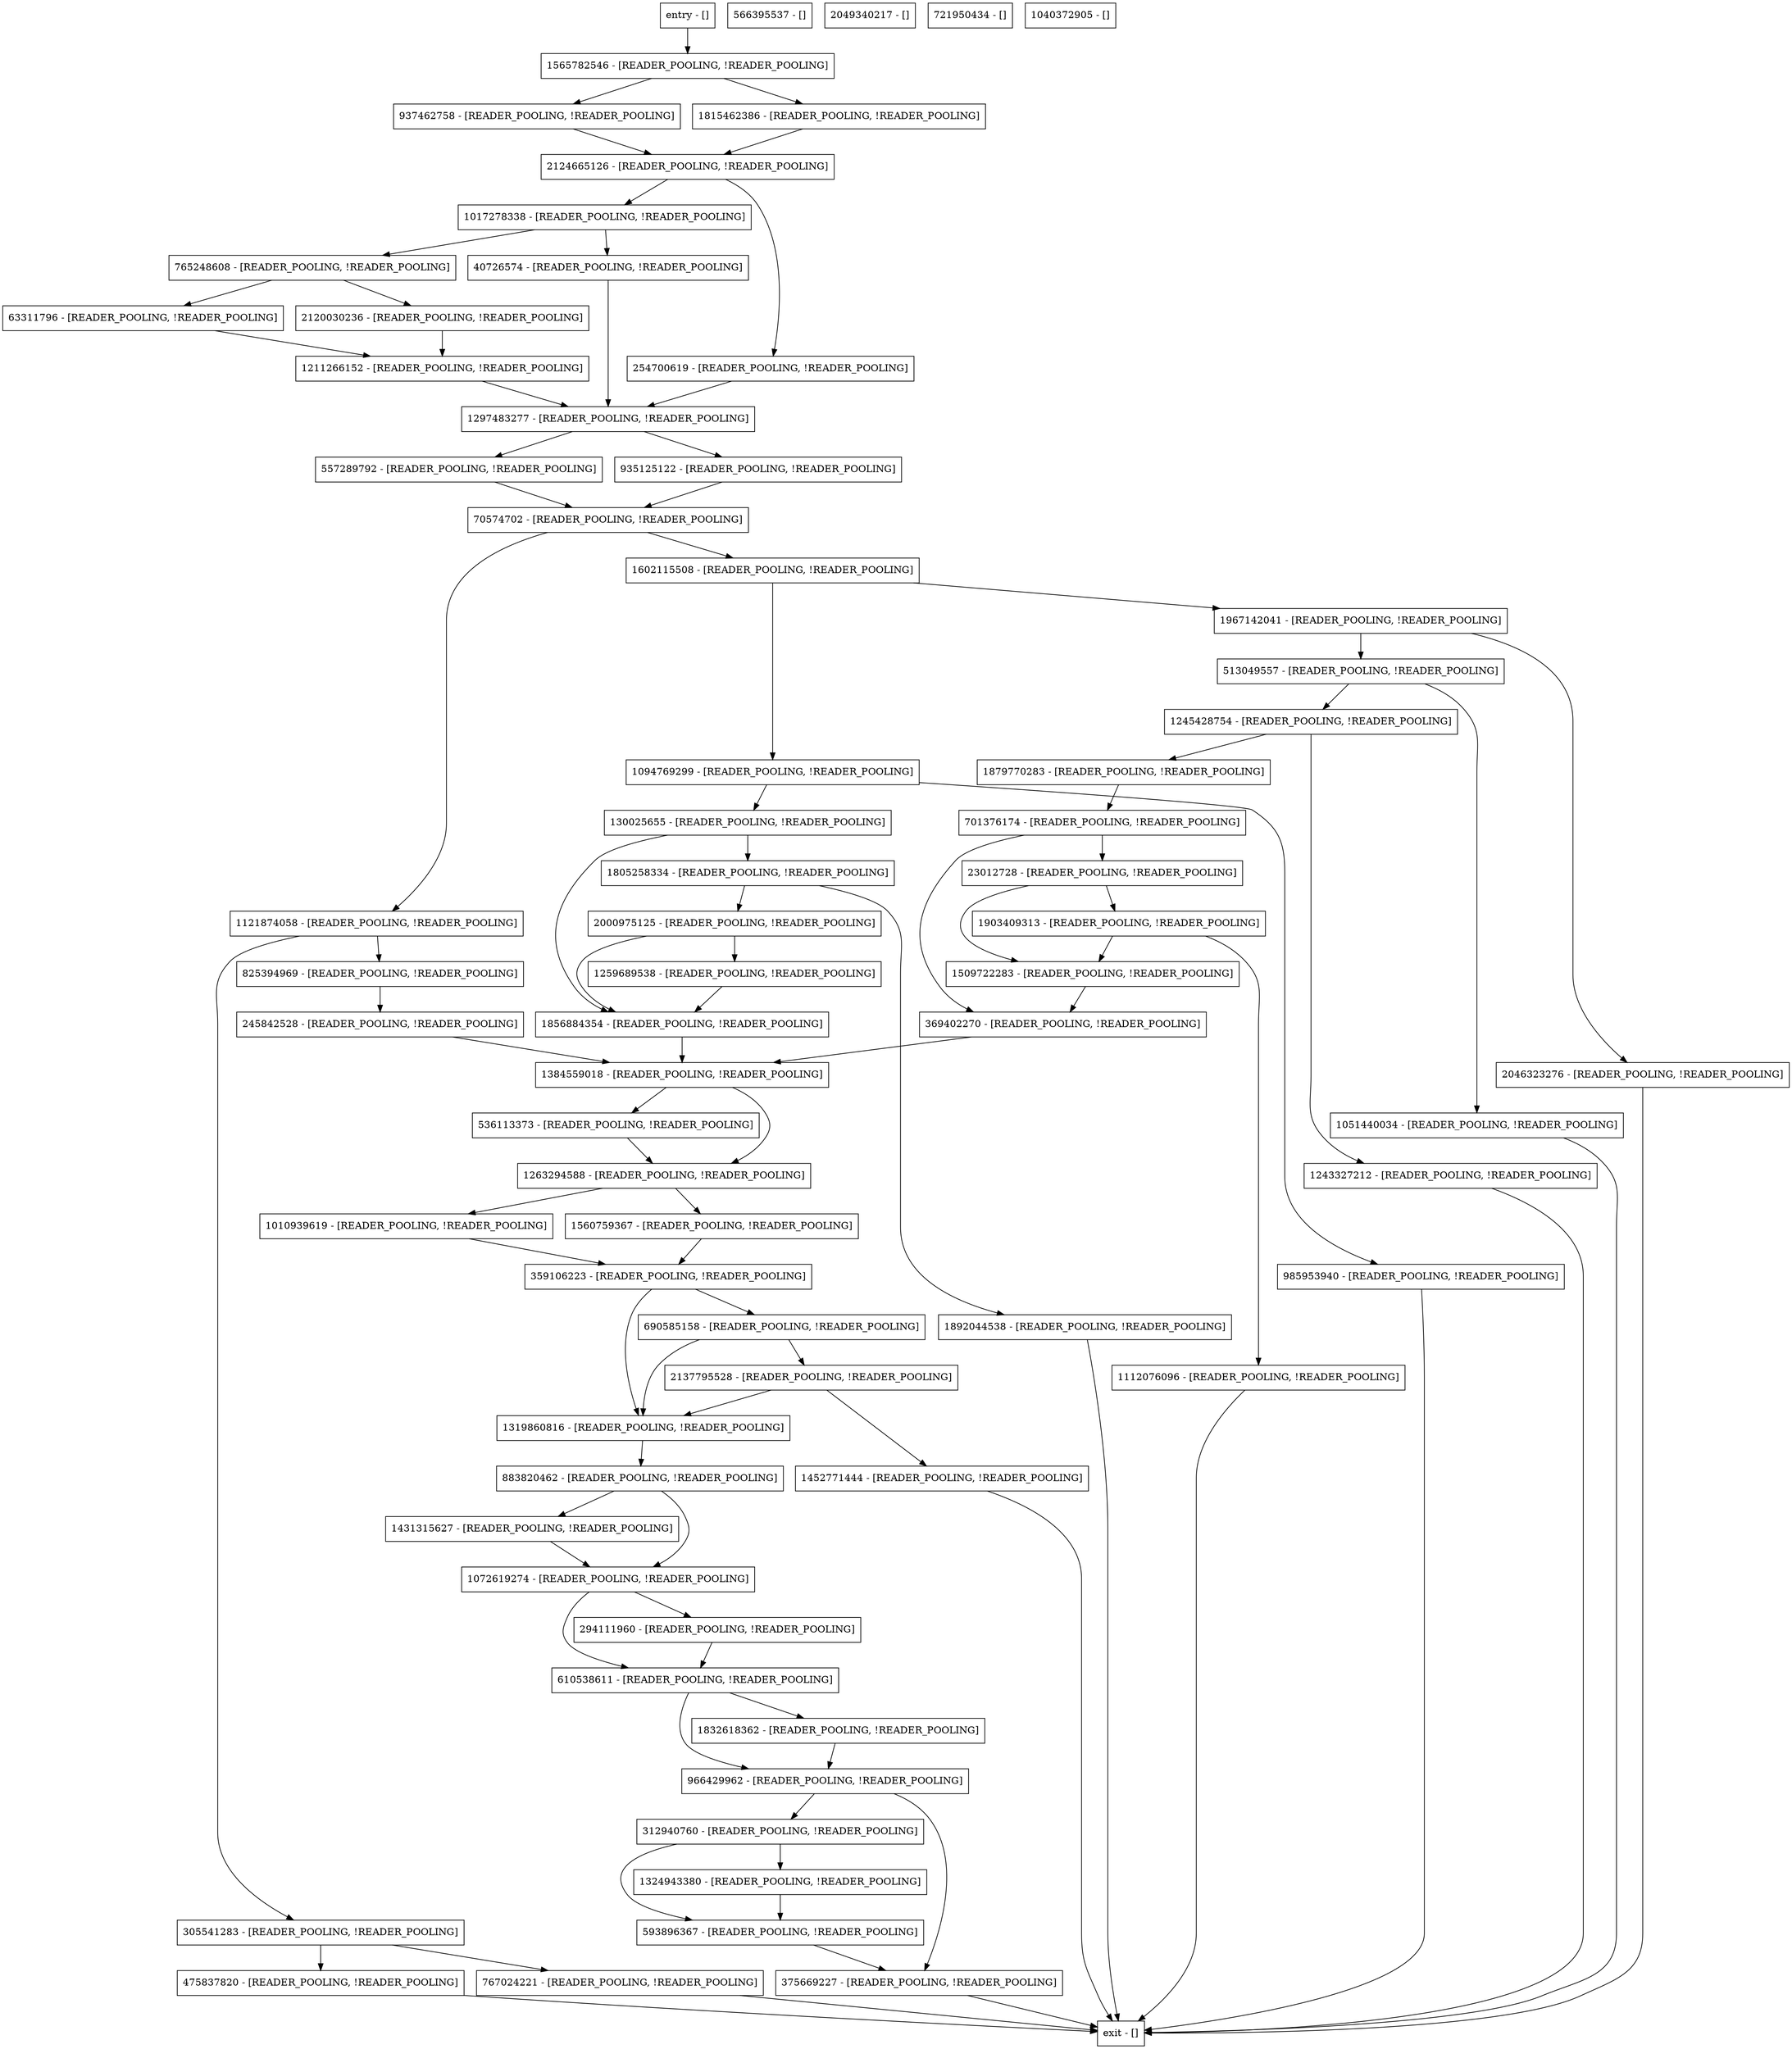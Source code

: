 digraph <init> {
node [shape=record];
2120030236 [label="2120030236 - [READER_POOLING, !READER_POOLING]"];
475837820 [label="475837820 - [READER_POOLING, !READER_POOLING]"];
1072619274 [label="1072619274 - [READER_POOLING, !READER_POOLING]"];
375669227 [label="375669227 - [READER_POOLING, !READER_POOLING]"];
1805258334 [label="1805258334 - [READER_POOLING, !READER_POOLING]"];
1384559018 [label="1384559018 - [READER_POOLING, !READER_POOLING]"];
701376174 [label="701376174 - [READER_POOLING, !READER_POOLING]"];
1243327212 [label="1243327212 - [READER_POOLING, !READER_POOLING]"];
1856884354 [label="1856884354 - [READER_POOLING, !READER_POOLING]"];
557289792 [label="557289792 - [READER_POOLING, !READER_POOLING]"];
369402270 [label="369402270 - [READER_POOLING, !READER_POOLING]"];
305541283 [label="305541283 - [READER_POOLING, !READER_POOLING]"];
513049557 [label="513049557 - [READER_POOLING, !READER_POOLING]"];
985953940 [label="985953940 - [READER_POOLING, !READER_POOLING]"];
937462758 [label="937462758 - [READER_POOLING, !READER_POOLING]"];
70574702 [label="70574702 - [READER_POOLING, !READER_POOLING]"];
767024221 [label="767024221 - [READER_POOLING, !READER_POOLING]"];
1112076096 [label="1112076096 - [READER_POOLING, !READER_POOLING]"];
935125122 [label="935125122 - [READER_POOLING, !READER_POOLING]"];
566395537 [label="566395537 - []"];
294111960 [label="294111960 - [READER_POOLING, !READER_POOLING]"];
1259689538 [label="1259689538 - [READER_POOLING, !READER_POOLING]"];
2049340217 [label="2049340217 - []"];
1297483277 [label="1297483277 - [READER_POOLING, !READER_POOLING]"];
359106223 [label="359106223 - [READER_POOLING, !READER_POOLING]"];
40726574 [label="40726574 - [READER_POOLING, !READER_POOLING]"];
63311796 [label="63311796 - [READER_POOLING, !READER_POOLING]"];
1431315627 [label="1431315627 - [READER_POOLING, !READER_POOLING]"];
entry [label="entry - []"];
exit [label="exit - []"];
2137795528 [label="2137795528 - [READER_POOLING, !READER_POOLING]"];
721950434 [label="721950434 - []"];
130025655 [label="130025655 - [READER_POOLING, !READER_POOLING]"];
690585158 [label="690585158 - [READER_POOLING, !READER_POOLING]"];
1832618362 [label="1832618362 - [READER_POOLING, !READER_POOLING]"];
966429962 [label="966429962 - [READER_POOLING, !READER_POOLING]"];
1452771444 [label="1452771444 - [READER_POOLING, !READER_POOLING]"];
1879770283 [label="1879770283 - [READER_POOLING, !READER_POOLING]"];
2124665126 [label="2124665126 - [READER_POOLING, !READER_POOLING]"];
23012728 [label="23012728 - [READER_POOLING, !READER_POOLING]"];
2046323276 [label="2046323276 - [READER_POOLING, !READER_POOLING]"];
1010939619 [label="1010939619 - [READER_POOLING, !READER_POOLING]"];
825394969 [label="825394969 - [READER_POOLING, !READER_POOLING]"];
536113373 [label="536113373 - [READER_POOLING, !READER_POOLING]"];
1017278338 [label="1017278338 - [READER_POOLING, !READER_POOLING]"];
254700619 [label="254700619 - [READER_POOLING, !READER_POOLING]"];
2000975125 [label="2000975125 - [READER_POOLING, !READER_POOLING]"];
1560759367 [label="1560759367 - [READER_POOLING, !READER_POOLING]"];
883820462 [label="883820462 - [READER_POOLING, !READER_POOLING]"];
1967142041 [label="1967142041 - [READER_POOLING, !READER_POOLING]"];
1245428754 [label="1245428754 - [READER_POOLING, !READER_POOLING]"];
1892044538 [label="1892044538 - [READER_POOLING, !READER_POOLING]"];
765248608 [label="765248608 - [READER_POOLING, !READER_POOLING]"];
1319860816 [label="1319860816 - [READER_POOLING, !READER_POOLING]"];
312940760 [label="312940760 - [READER_POOLING, !READER_POOLING]"];
1815462386 [label="1815462386 - [READER_POOLING, !READER_POOLING]"];
610538611 [label="610538611 - [READER_POOLING, !READER_POOLING]"];
1051440034 [label="1051440034 - [READER_POOLING, !READER_POOLING]"];
1121874058 [label="1121874058 - [READER_POOLING, !READER_POOLING]"];
1565782546 [label="1565782546 - [READER_POOLING, !READER_POOLING]"];
1509722283 [label="1509722283 - [READER_POOLING, !READER_POOLING]"];
1211266152 [label="1211266152 - [READER_POOLING, !READER_POOLING]"];
1094769299 [label="1094769299 - [READER_POOLING, !READER_POOLING]"];
245842528 [label="245842528 - [READER_POOLING, !READER_POOLING]"];
1263294588 [label="1263294588 - [READER_POOLING, !READER_POOLING]"];
1602115508 [label="1602115508 - [READER_POOLING, !READER_POOLING]"];
593896367 [label="593896367 - [READER_POOLING, !READER_POOLING]"];
1040372905 [label="1040372905 - []"];
1903409313 [label="1903409313 - [READER_POOLING, !READER_POOLING]"];
1324943380 [label="1324943380 - [READER_POOLING, !READER_POOLING]"];
entry;
exit;
2120030236 -> 1211266152;
475837820 -> exit;
1072619274 -> 294111960;
1072619274 -> 610538611;
375669227 -> exit;
1805258334 -> 1892044538;
1805258334 -> 2000975125;
1384559018 -> 1263294588;
1384559018 -> 536113373;
701376174 -> 23012728;
701376174 -> 369402270;
1243327212 -> exit;
1856884354 -> 1384559018;
557289792 -> 70574702;
369402270 -> 1384559018;
305541283 -> 475837820;
305541283 -> 767024221;
513049557 -> 1245428754;
513049557 -> 1051440034;
985953940 -> exit;
937462758 -> 2124665126;
70574702 -> 1602115508;
70574702 -> 1121874058;
767024221 -> exit;
1112076096 -> exit;
935125122 -> 70574702;
294111960 -> 610538611;
1259689538 -> 1856884354;
1297483277 -> 935125122;
1297483277 -> 557289792;
359106223 -> 690585158;
359106223 -> 1319860816;
40726574 -> 1297483277;
63311796 -> 1211266152;
1431315627 -> 1072619274;
entry -> 1565782546;
2137795528 -> 1452771444;
2137795528 -> 1319860816;
130025655 -> 1856884354;
130025655 -> 1805258334;
690585158 -> 2137795528;
690585158 -> 1319860816;
1832618362 -> 966429962;
966429962 -> 375669227;
966429962 -> 312940760;
1452771444 -> exit;
1879770283 -> 701376174;
2124665126 -> 1017278338;
2124665126 -> 254700619;
23012728 -> 1509722283;
23012728 -> 1903409313;
2046323276 -> exit;
1010939619 -> 359106223;
825394969 -> 245842528;
536113373 -> 1263294588;
1017278338 -> 765248608;
1017278338 -> 40726574;
254700619 -> 1297483277;
2000975125 -> 1856884354;
2000975125 -> 1259689538;
1560759367 -> 359106223;
883820462 -> 1431315627;
883820462 -> 1072619274;
1967142041 -> 2046323276;
1967142041 -> 513049557;
1245428754 -> 1243327212;
1245428754 -> 1879770283;
1892044538 -> exit;
765248608 -> 2120030236;
765248608 -> 63311796;
1319860816 -> 883820462;
312940760 -> 593896367;
312940760 -> 1324943380;
1815462386 -> 2124665126;
610538611 -> 1832618362;
610538611 -> 966429962;
1051440034 -> exit;
1121874058 -> 825394969;
1121874058 -> 305541283;
1565782546 -> 1815462386;
1565782546 -> 937462758;
1509722283 -> 369402270;
1211266152 -> 1297483277;
1094769299 -> 130025655;
1094769299 -> 985953940;
245842528 -> 1384559018;
1263294588 -> 1560759367;
1263294588 -> 1010939619;
1602115508 -> 1967142041;
1602115508 -> 1094769299;
593896367 -> 375669227;
1903409313 -> 1509722283;
1903409313 -> 1112076096;
1324943380 -> 593896367;
}
